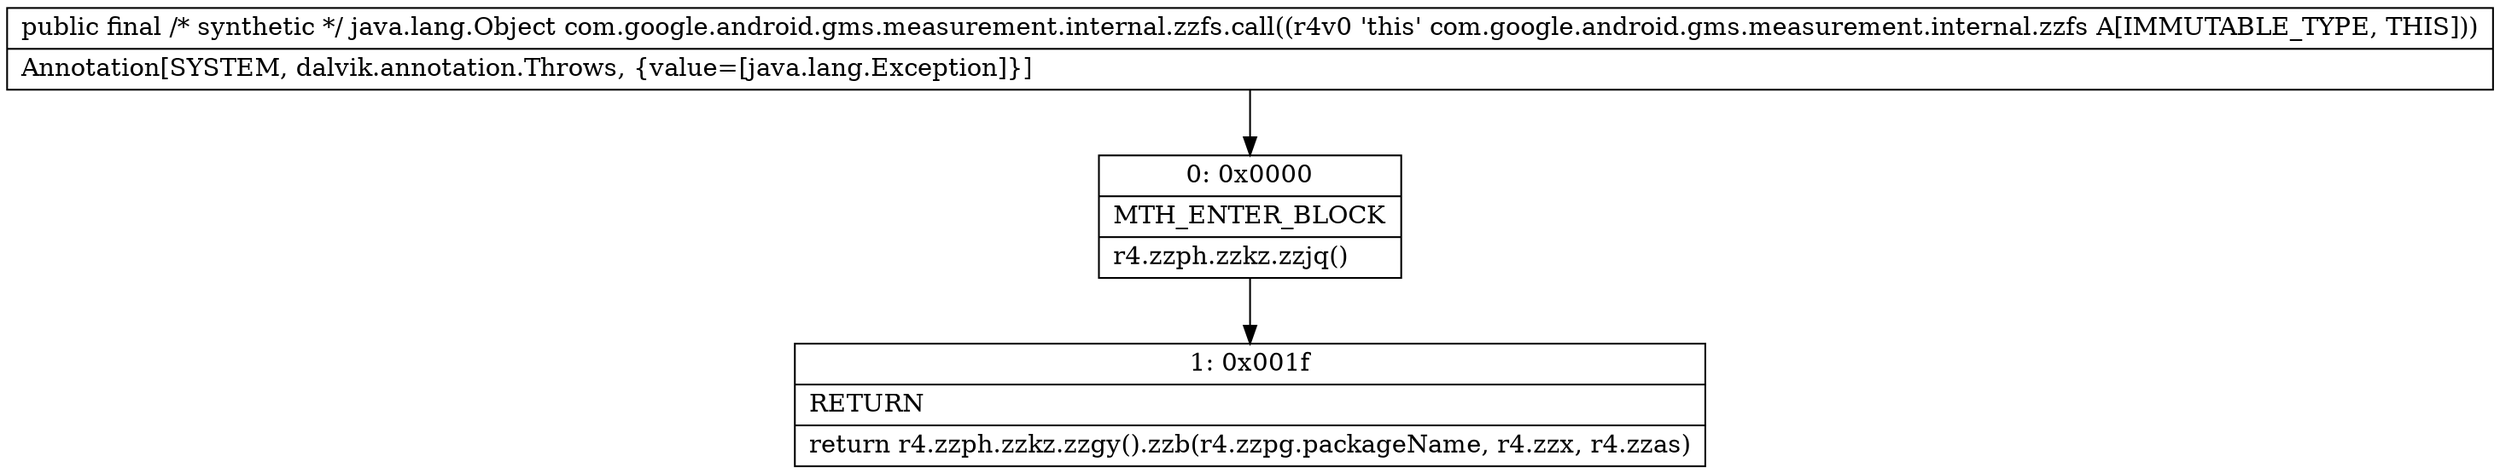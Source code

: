 digraph "CFG forcom.google.android.gms.measurement.internal.zzfs.call()Ljava\/lang\/Object;" {
Node_0 [shape=record,label="{0\:\ 0x0000|MTH_ENTER_BLOCK\l|r4.zzph.zzkz.zzjq()\l}"];
Node_1 [shape=record,label="{1\:\ 0x001f|RETURN\l|return r4.zzph.zzkz.zzgy().zzb(r4.zzpg.packageName, r4.zzx, r4.zzas)\l}"];
MethodNode[shape=record,label="{public final \/* synthetic *\/ java.lang.Object com.google.android.gms.measurement.internal.zzfs.call((r4v0 'this' com.google.android.gms.measurement.internal.zzfs A[IMMUTABLE_TYPE, THIS]))  | Annotation[SYSTEM, dalvik.annotation.Throws, \{value=[java.lang.Exception]\}]\l}"];
MethodNode -> Node_0;
Node_0 -> Node_1;
}

